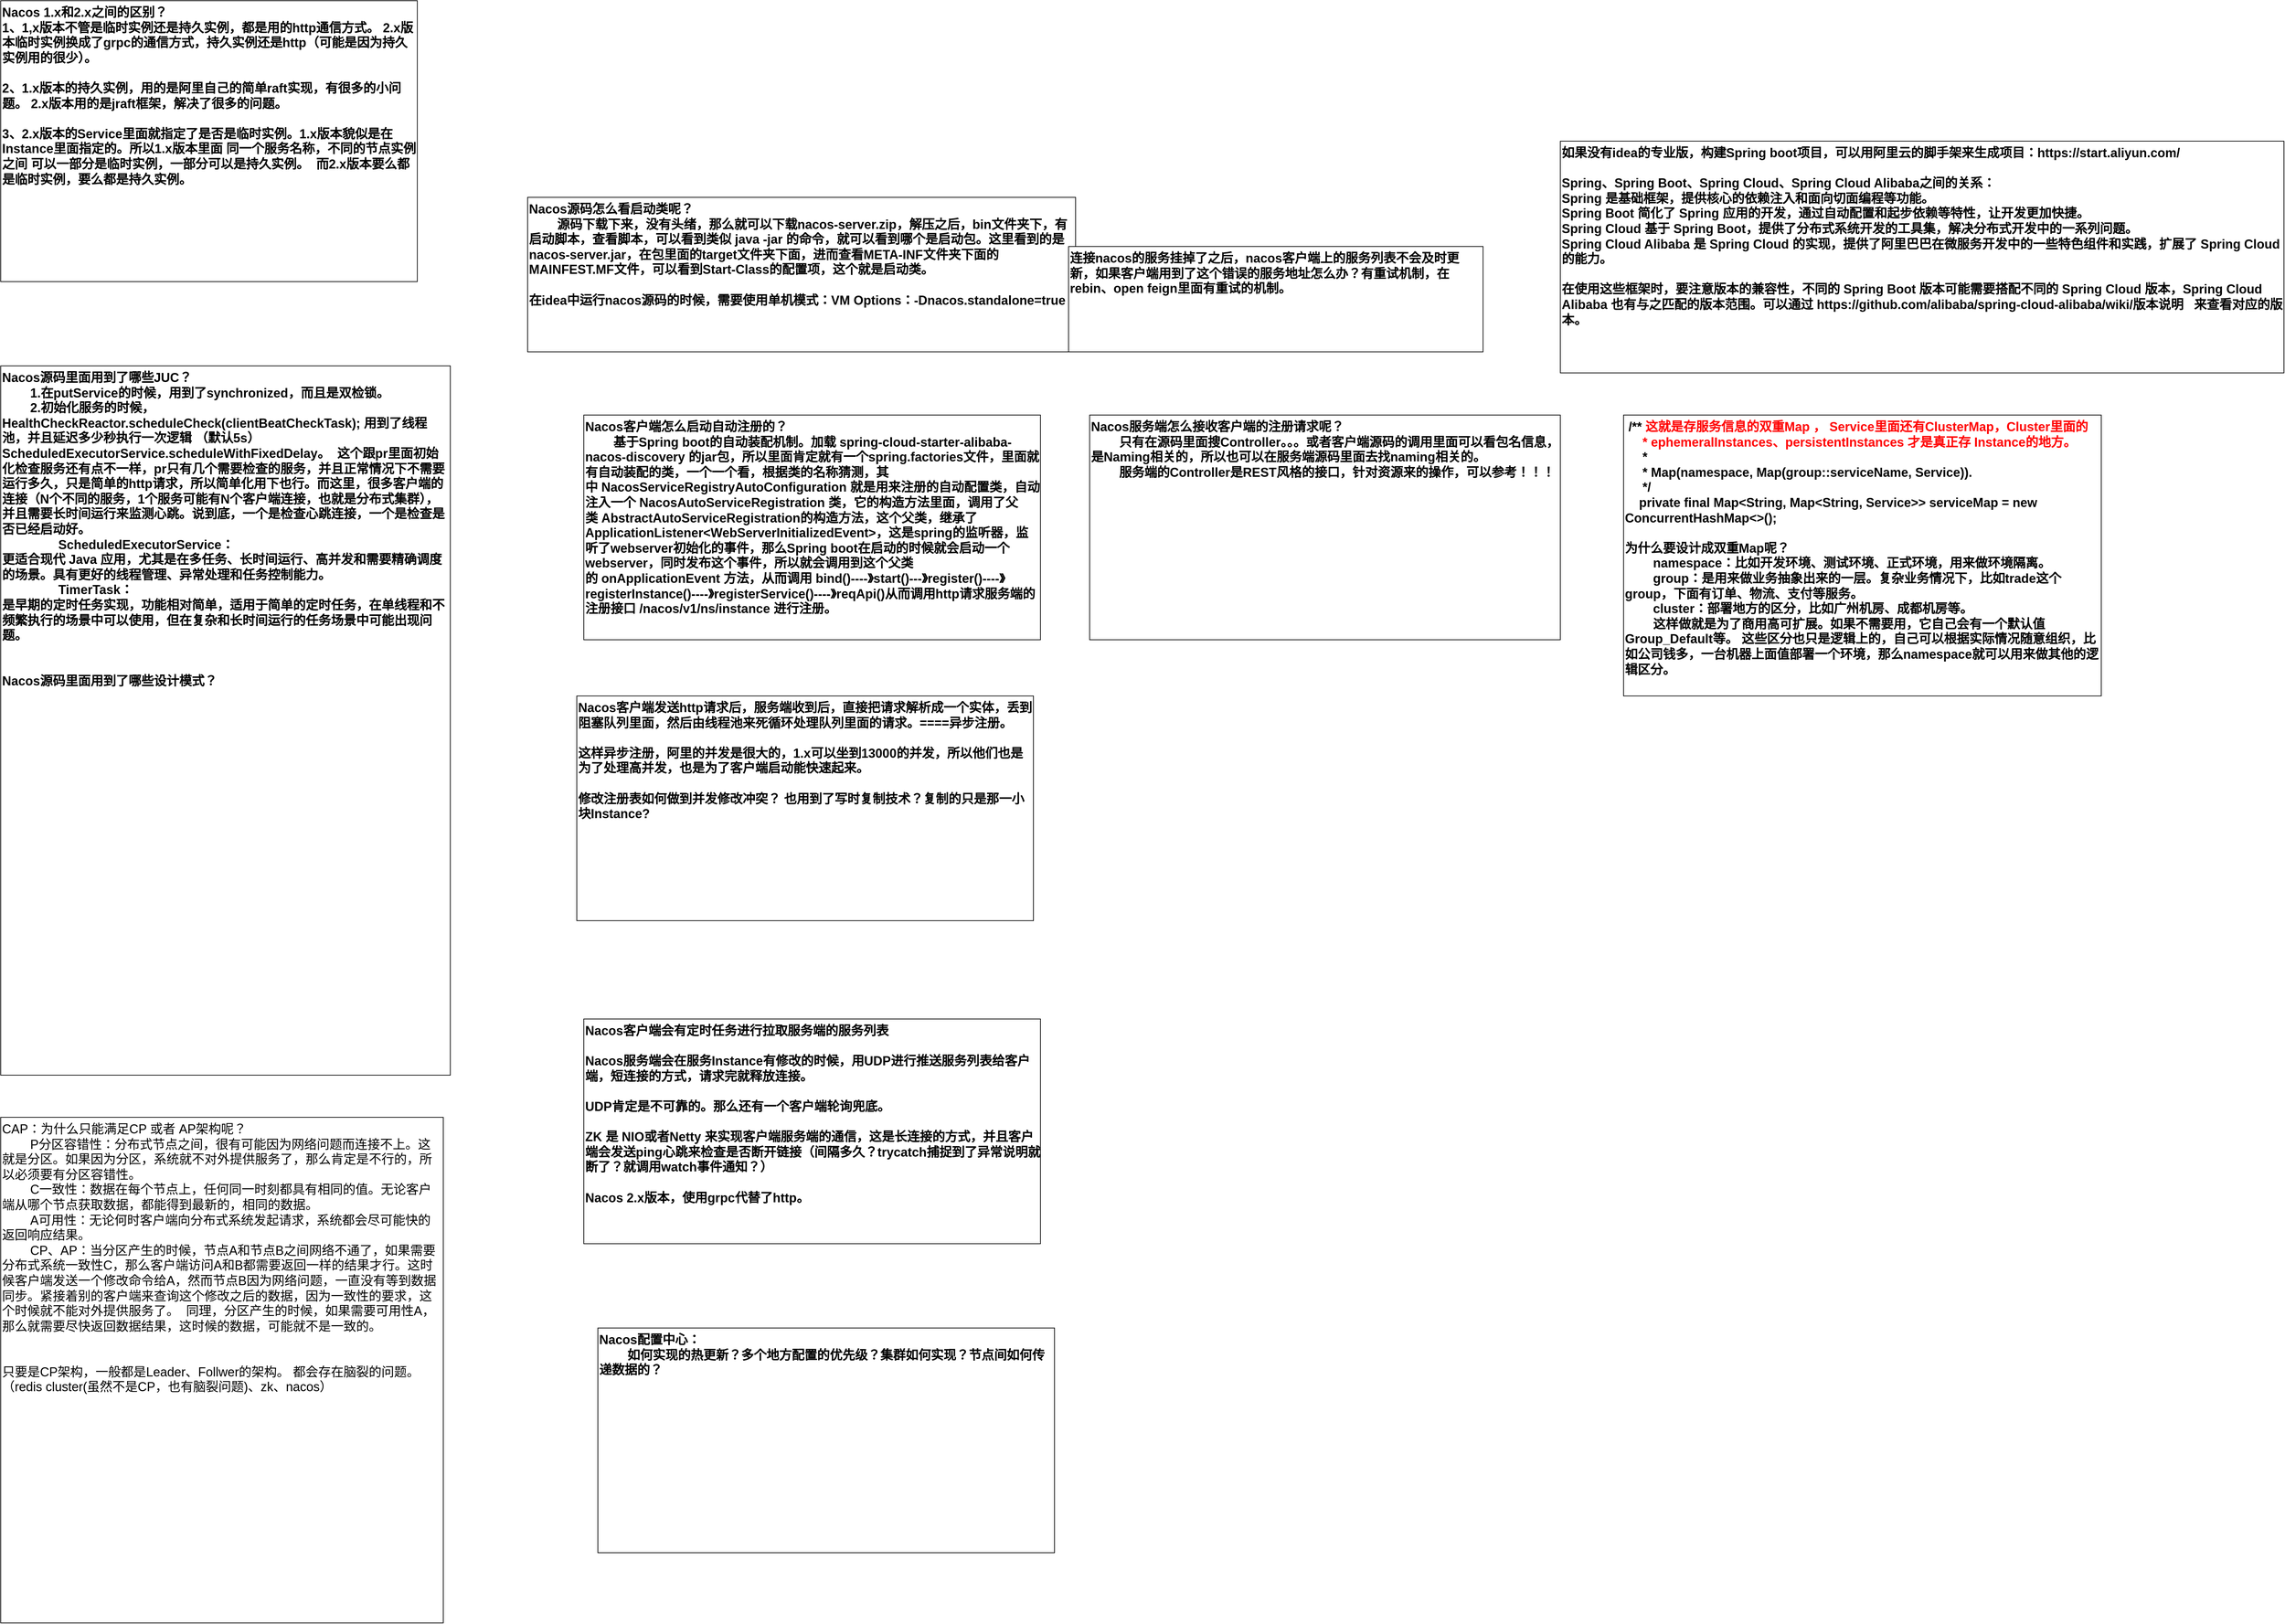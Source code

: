<mxfile version="26.1.1">
  <diagram name="第 1 页" id="EoKzsfYvX2hHvfft86sc">
    <mxGraphModel dx="3341" dy="2047" grid="1" gridSize="10" guides="1" tooltips="1" connect="1" arrows="1" fold="1" page="1" pageScale="1" pageWidth="827" pageHeight="1169" math="0" shadow="0">
      <root>
        <mxCell id="0" />
        <mxCell id="1" parent="0" />
        <mxCell id="t9MxABzWcRTLGMJupPC0-1" value="Nacos源码怎么看启动类呢？&lt;div&gt;&lt;span style=&quot;white-space: pre;&quot;&gt;&#x9;&lt;/span&gt;源码下载下来，没有头绪，那么就可以下载nacos-server.zip，解压之后，bin文件夹下，有启动脚本，查看脚本，可以看到类似 java -jar 的命令，就可以看到哪个是启动包。这里看到的是nacos-server.jar，在包里面的target文件夹下面，进而查看META-INF文件夹下面的MAINFEST.MF文件，可以看到Start-Class的配置项，这个就是启动类。&lt;/div&gt;&lt;div&gt;&lt;br&gt;&lt;/div&gt;&lt;div&gt;在idea中运行nacos源码的时候，需要使用单机模式：VM Options：-Dnacos.standalone=true&lt;/div&gt;" style="rounded=0;whiteSpace=wrap;html=1;fontSize=18;fontStyle=1;verticalAlign=top;align=left;" parent="1" vertex="1">
          <mxGeometry x="-80" y="-30" width="780" height="220" as="geometry" />
        </mxCell>
        <mxCell id="t9MxABzWcRTLGMJupPC0-2" value="连接nacos的服务挂掉了之后，nacos客户端上的服务列表不会及时更新，如果客户端用到了这个错误的服务地址怎么办？有重试机制，在rebin、open feign里面有重试的机制。" style="rounded=0;whiteSpace=wrap;html=1;fontSize=18;fontStyle=1;verticalAlign=top;align=left;" parent="1" vertex="1">
          <mxGeometry x="690" y="40" width="590" height="150" as="geometry" />
        </mxCell>
        <mxCell id="t9MxABzWcRTLGMJupPC0-3" value="如果没有idea的专业版，构建Spring boot项目，可以用阿里云的脚手架来生成项目：https://start.aliyun.com/&lt;div&gt;&lt;br&gt;&lt;/div&gt;&lt;div&gt;Spring、Spring Boot、Spring Cloud、Spring Cloud Alibaba之间的关系：&lt;/div&gt;&lt;div&gt;&lt;div&gt;Spring 是基础框架，提供核心的依赖注入和面向切面编程等功能。&lt;/div&gt;&lt;div&gt;Spring Boot 简化了 Spring 应用的开发，通过自动配置和起步依赖等特性，让开发更加快捷。&lt;/div&gt;&lt;div&gt;Spring Cloud 基于 Spring Boot，提供了分布式系统开发的工具集，解决分布式开发中的一系列问题。&lt;/div&gt;&lt;div&gt;Spring Cloud Alibaba 是 Spring Cloud 的实现，提供了阿里巴巴在微服务开发中的一些特色组件和实践，扩展了 Spring Cloud 的能力。&lt;/div&gt;&lt;div&gt;&lt;br&gt;&lt;/div&gt;&lt;div&gt;在使用这些框架时，要注意版本的兼容性，不同的 Spring Boot 版本可能需要搭配不同的 Spring Cloud 版本，Spring Cloud Alibaba 也有与之匹配的版本范围。可以通过&amp;nbsp;https://github.com/alibaba/spring-cloud-alibaba/wiki/版本说明&amp;nbsp; &amp;nbsp;来查看对应的版本。&lt;/div&gt;&lt;/div&gt;" style="rounded=0;whiteSpace=wrap;html=1;fontSize=18;fontStyle=1;verticalAlign=top;align=left;" parent="1" vertex="1">
          <mxGeometry x="1390" y="-110" width="1030" height="330" as="geometry" />
        </mxCell>
        <mxCell id="t9MxABzWcRTLGMJupPC0-4" value="Nacos客户端怎么启动自动注册的？&lt;div&gt;&lt;span style=&quot;white-space: pre;&quot;&gt;&#x9;&lt;/span&gt;基于Spring boot的自动装配机制。加载&amp;nbsp;spring-cloud-starter-alibaba-nacos-discovery 的jar包，所以里面肯定就有一个spring.factories文件，里面就有自动装配的类，一个一个看，根据类的名称猜测，其中&amp;nbsp;NacosServiceRegistryAutoConfiguration 就是用来注册的自动配置类，自动注入一个&amp;nbsp;NacosAutoServiceRegistration 类，它的构造方法里面，调用了父类&amp;nbsp;AbstractAutoServiceRegistration的构造方法，这个父类，继承了ApplicationListener&amp;lt;WebServerInitializedEvent&amp;gt;，这是spring的监听器，监听了webserver初始化的事件，那么Spring boot在启动的时候就会启动一个webserver，同时发布这个事件，所以就会调用到这个父类的&amp;nbsp;onApplicationEvent 方法，从而调用 bind()----》start()---》register()----》registerInstance()----》registerService()----》reqApi()从而调用http请求服务端的注册接口 /nacos/v1/ns/instance 进行注册。&lt;br&gt;&lt;/div&gt;" style="rounded=0;whiteSpace=wrap;html=1;fontSize=18;fontStyle=1;verticalAlign=top;align=left;" parent="1" vertex="1">
          <mxGeometry y="280" width="650" height="320" as="geometry" />
        </mxCell>
        <mxCell id="t9MxABzWcRTLGMJupPC0-5" value="Nacos服务端怎么接收客户端的注册请求呢？&lt;div&gt;&lt;span style=&quot;white-space: pre;&quot;&gt;&#x9;&lt;/span&gt;只有在源码里面搜Controller。。。或者客户端源码的调用里面可以看包名信息，是Naming相关的，所以也可以在服务端源码里面去找naming相关的。&lt;br&gt;&lt;/div&gt;&lt;div&gt;&lt;span style=&quot;white-space: pre;&quot;&gt;&#x9;&lt;/span&gt;服务端的Controller是REST风格的接口，针对资源来的操作，可以参考！！！&lt;br&gt;&lt;/div&gt;" style="rounded=0;whiteSpace=wrap;html=1;fontSize=18;fontStyle=1;verticalAlign=top;align=left;" parent="1" vertex="1">
          <mxGeometry x="720" y="280" width="670" height="320" as="geometry" />
        </mxCell>
        <mxCell id="t9MxABzWcRTLGMJupPC0-6" value="&lt;div&gt;&lt;div&gt;&amp;nbsp;/** &lt;font style=&quot;color: rgb(255, 0, 0);&quot;&gt;这就是存服务信息的双重Map ， Service里面还有ClusterMap，Cluster里面的&lt;/font&gt;&lt;/div&gt;&lt;div&gt;&lt;font style=&quot;color: rgb(255, 0, 0);&quot;&gt;&amp;nbsp; &amp;nbsp; &amp;nbsp;*&amp;nbsp;ephemeralInstances、persistentInstances 才是真正存 Instance的地方。&lt;/font&gt;&lt;/div&gt;&lt;div&gt;&amp;nbsp; &amp;nbsp; &amp;nbsp;*&lt;/div&gt;&lt;div&gt;&amp;nbsp; &amp;nbsp; &amp;nbsp;* Map(namespace, Map(group::serviceName, Service)).&lt;/div&gt;&lt;div&gt;&amp;nbsp; &amp;nbsp; &amp;nbsp;*/&lt;/div&gt;&lt;div&gt;&amp;nbsp; &amp;nbsp; private final Map&amp;lt;String, Map&amp;lt;String, Service&amp;gt;&amp;gt; serviceMap = new ConcurrentHashMap&amp;lt;&amp;gt;();&lt;/div&gt;&lt;/div&gt;&lt;div&gt;&lt;br&gt;&lt;/div&gt;&lt;div&gt;为什么要设计成双重Map呢？&lt;/div&gt;&lt;div&gt;&lt;span style=&quot;white-space: pre;&quot;&gt;&#x9;&lt;/span&gt;namespace：比如开发环境、测试环境、正式环境，用来做环境隔离。&lt;br&gt;&lt;/div&gt;&lt;div&gt;&lt;span style=&quot;white-space: pre;&quot;&gt;&#x9;&lt;/span&gt;group：是用来做业务抽象出来的一层。复杂业务情况下，比如trade这个group，下面有订单、物流、支付等服务。&lt;br&gt;&lt;/div&gt;&lt;div&gt;&lt;span style=&quot;white-space: pre;&quot;&gt;&#x9;&lt;/span&gt;cluster：部署地方的区分，比如广州机房、成都机房等。&lt;br&gt;&lt;/div&gt;&lt;div&gt;&lt;span style=&quot;white-space: pre;&quot;&gt;&#x9;&lt;/span&gt;这样做就是为了商用高可扩展。如果不需要用，它自己会有一个默认值 Group_Default等。 这些区分也只是逻辑上的，自己可以根据实际情况随意组织，比如公司钱多，一台机器上面值部署一个环境，那么namespace就可以用来做其他的逻辑区分。&lt;br&gt;&lt;/div&gt;" style="rounded=0;whiteSpace=wrap;html=1;fontSize=18;fontStyle=1;verticalAlign=top;align=left;" parent="1" vertex="1">
          <mxGeometry x="1480" y="280" width="680" height="400" as="geometry" />
        </mxCell>
        <mxCell id="t9MxABzWcRTLGMJupPC0-7" value="Nacos源码里面用到了哪些JUC？&lt;div&gt;&lt;span style=&quot;white-space: pre;&quot;&gt;&#x9;&lt;/span&gt;1.在putService的时候，用到了synchronized，而且是双检锁。&lt;br&gt;&lt;/div&gt;&lt;div&gt;&lt;span style=&quot;white-space: pre;&quot;&gt;&#x9;&lt;/span&gt;2.初始化服务的时候，HealthCheckReactor.scheduleCheck(clientBeatCheckTask); 用到了线程池，并且延迟多少秒执行一次逻辑 （默认5s） ScheduledExecutorService.scheduleWithFixedDelay。&amp;nbsp; 这个跟pr里面初始化检查服务还有点不一样，pr只有几个需要检查的服务，并且正常情况下不需要运行多久，只是简单的http请求，所以简单化用下也行。而这里，很多客户端的连接（N个不同的服务，1个服务可能有N个客户端连接，也就是分布式集群），并且需要长时间运行来监测心跳。说到底，一个是检查心跳连接，一个是检查是否已经启动好。&lt;br&gt;&lt;/div&gt;&lt;div&gt;&lt;span style=&quot;white-space: pre;&quot;&gt;&#x9;&lt;/span&gt;&lt;span style=&quot;white-space: pre;&quot;&gt;&#x9;&lt;/span&gt;&lt;span style=&quot;background-color: transparent;&quot;&gt;ScheduledExecutorService：&lt;br&gt;更适合现代 Java 应用，尤其是在多任务、长时间运行、高并发和需要精确调度的场景。具有更好的线程管理、异常处理和任务控制能力。&amp;nbsp;&lt;/span&gt;&lt;/div&gt;&lt;div&gt;&lt;span style=&quot;background-color: transparent;&quot;&gt;&lt;span style=&quot;white-space: pre;&quot;&gt;&#x9;&lt;/span&gt;&lt;span style=&quot;white-space: pre;&quot;&gt;&#x9;&lt;/span&gt;TimerTask：&lt;br&gt;是早期的定时任务实现，功能相对简单，适用于简单的定时任务，在单线程和不频繁执行的场景中可以使用，但在复杂和长时间运行的任务场景中可能出现问题。&lt;/span&gt;&lt;br&gt;&lt;/div&gt;&lt;div&gt;&lt;br&gt;&lt;/div&gt;&lt;div&gt;&lt;br&gt;&lt;/div&gt;&lt;div&gt;Nacos源码里面用到了哪些设计模式？&lt;/div&gt;" style="rounded=0;whiteSpace=wrap;html=1;fontSize=18;fontStyle=1;verticalAlign=top;align=left;" parent="1" vertex="1">
          <mxGeometry x="-830" y="210" width="640" height="1010" as="geometry" />
        </mxCell>
        <mxCell id="t9MxABzWcRTLGMJupPC0-8" value="Nacos客户端发送http请求后，服务端收到后，直接把请求解析成一个实体，丢到阻塞队列里面，然后由线程池来死循环处理队列里面的请求。====异步注册。&lt;div&gt;&lt;br&gt;&lt;/div&gt;&lt;div&gt;这样异步注册，阿里的并发是很大的，1.x可以坐到13000的并发，所以他们也是为了处理高并发，也是为了客户端启动能快速起来。&lt;/div&gt;&lt;div&gt;&lt;br&gt;&lt;/div&gt;&lt;div&gt;修改注册表如何做到并发修改冲突？ 也用到了写时复制技术？复制的只是那一小块Instance?&lt;/div&gt;" style="rounded=0;whiteSpace=wrap;html=1;fontSize=18;fontStyle=1;verticalAlign=top;align=left;" parent="1" vertex="1">
          <mxGeometry x="-10" y="680" width="650" height="320" as="geometry" />
        </mxCell>
        <mxCell id="hLo54JjVyiB9AwnYPj0C-1" value="Nacos客户端会有定时任务进行拉取服务端的服务列表&lt;div&gt;&lt;br&gt;&lt;/div&gt;&lt;div&gt;Nacos服务端会在服务Instance有修改的时候，用UDP进行推送服务列表给客户端，短连接的方式，请求完就释放连接。&lt;/div&gt;&lt;div&gt;&lt;br&gt;&lt;/div&gt;&lt;div&gt;UDP肯定是不可靠的。那么还有一个客户端轮询兜底。&lt;/div&gt;&lt;div&gt;&lt;br&gt;&lt;/div&gt;&lt;div&gt;ZK 是 NIO或者Netty 来实现客户端服务端的通信，这是长连接的方式，并且客户端会发送ping心跳来检查是否断开链接（间隔多久？trycatch捕捉到了异常说明就断了？就调用watch事件通知？）&lt;/div&gt;&lt;div&gt;&lt;br&gt;&lt;/div&gt;&lt;div&gt;Nacos 2.x版本，使用grpc代替了http。&lt;/div&gt;" style="rounded=0;whiteSpace=wrap;html=1;fontSize=18;fontStyle=1;verticalAlign=top;align=left;" parent="1" vertex="1">
          <mxGeometry y="1140" width="650" height="320" as="geometry" />
        </mxCell>
        <mxCell id="sSkAC0mX2W8-ggTYoPnb-1" value="Nacos配置中心：&lt;div&gt;&lt;span style=&quot;white-space: pre;&quot;&gt;&#x9;&lt;/span&gt;如何实现的热更新？多个地方配置的优先级？集群如何实现？节点间如何传递数据的？&lt;br&gt;&lt;/div&gt;" style="rounded=0;whiteSpace=wrap;html=1;fontSize=18;fontStyle=1;verticalAlign=top;align=left;" parent="1" vertex="1">
          <mxGeometry x="20" y="1580" width="650" height="320" as="geometry" />
        </mxCell>
        <mxCell id="JOK7G2EgOuDC62pwGcgq-1" value="&lt;span style=&quot;font-weight: 400;&quot;&gt;CAP：为什么只能满足CP 或者 AP架构呢？&lt;/span&gt;&lt;div style=&quot;font-weight: 400;&quot;&gt;&lt;span style=&quot;white-space: pre;&quot;&gt;&#x9;&lt;/span&gt;P分区容错性：分布式节点之间，很有可能因为网络问题而连接不上。这就是分区。如果因为分区，系统就不对外提供服务了，那么肯定是不行的，所以必须要有分区容错性。&lt;/div&gt;&lt;div style=&quot;font-weight: 400;&quot;&gt;&lt;span style=&quot;white-space: pre;&quot;&gt;&#x9;&lt;/span&gt;C一致性：数据在每个节点上，任何同一时刻都具有相同的值。无论客户端从哪个节点获取数据，都能得到最新的，相同的数据。&lt;br&gt;&lt;/div&gt;&lt;div style=&quot;font-weight: 400;&quot;&gt;&lt;span style=&quot;white-space: pre;&quot;&gt;&#x9;&lt;/span&gt;A可用性：无论何时客户端向分布式系统发起请求，系统都会尽可能快的返回响应结果。&lt;br&gt;&lt;/div&gt;&lt;div style=&quot;font-weight: 400;&quot;&gt;&lt;span style=&quot;white-space: pre;&quot;&gt;&#x9;&lt;/span&gt;CP、AP：当分区产生的时候，节点A和节点B之间网络不通了，如果需要分布式系统一致性C，那么客户端访问A和B都需要返回一样的结果才行。这时候客户端发送一个修改命令给A，然而节点B因为网络问题，一直没有等到数据同步。紧接着别的客户端来查询这个修改之后的数据，因为一致性的要求，这个时候就不能对外提供服务了。&amp;nbsp; 同理，分区产生的时候，如果需要可用性A，那么就需要尽快返回数据结果，这时候的数据，可能就不是一致的。&lt;br&gt;&lt;/div&gt;&lt;div style=&quot;font-weight: 400;&quot;&gt;&lt;br&gt;&lt;/div&gt;&lt;div style=&quot;font-weight: 400;&quot;&gt;&lt;br&gt;&lt;/div&gt;&lt;div style=&quot;font-weight: 400;&quot;&gt;只要是CP架构，一般都是Leader、Follwer的架构。 都会存在脑裂的问题。（redis cluster(虽然不是CP，也有脑裂问题)、zk、nacos）&lt;/div&gt;" style="rounded=0;whiteSpace=wrap;html=1;fontSize=18;fontStyle=1;verticalAlign=top;align=left;" parent="1" vertex="1">
          <mxGeometry x="-830" y="1280" width="630" height="720" as="geometry" />
        </mxCell>
        <mxCell id="QPr_eaRZ_9v8VtJQfy11-1" value="&lt;div&gt;Nacos 1.x和2.x之间的区别？&lt;/div&gt;&lt;div&gt;1、1,x版本不管是临时实例还是持久实例，都是用的http通信方式。 2.x版本临时实例换成了grpc的通信方式，持久实例还是http（可能是因为持久实例用的很少）。&lt;/div&gt;&lt;div&gt;&lt;br&gt;&lt;/div&gt;&lt;div&gt;2、1.x版本的持久实例，用的是阿里自己的简单raft实现，有很多的小问题。 2.x版本用的是jraft框架，解决了很多的问题。&lt;/div&gt;&lt;div&gt;&lt;br&gt;&lt;/div&gt;&lt;div&gt;3、2.x版本的Service里面就指定了是否是临时实例。1.x版本貌似是在Instance里面指定的。所以1.x版本里面 同一个服务名称，不同的节点实例之间 可以一部分是临时实例，一部分可以是持久实例。&amp;nbsp; 而2.x版本要么都是临时实例，要么都是持久实例。&lt;/div&gt;" style="rounded=0;whiteSpace=wrap;html=1;fontSize=18;fontStyle=1;verticalAlign=top;align=left;" parent="1" vertex="1">
          <mxGeometry x="-830" y="-310" width="593" height="400" as="geometry" />
        </mxCell>
      </root>
    </mxGraphModel>
  </diagram>
</mxfile>
